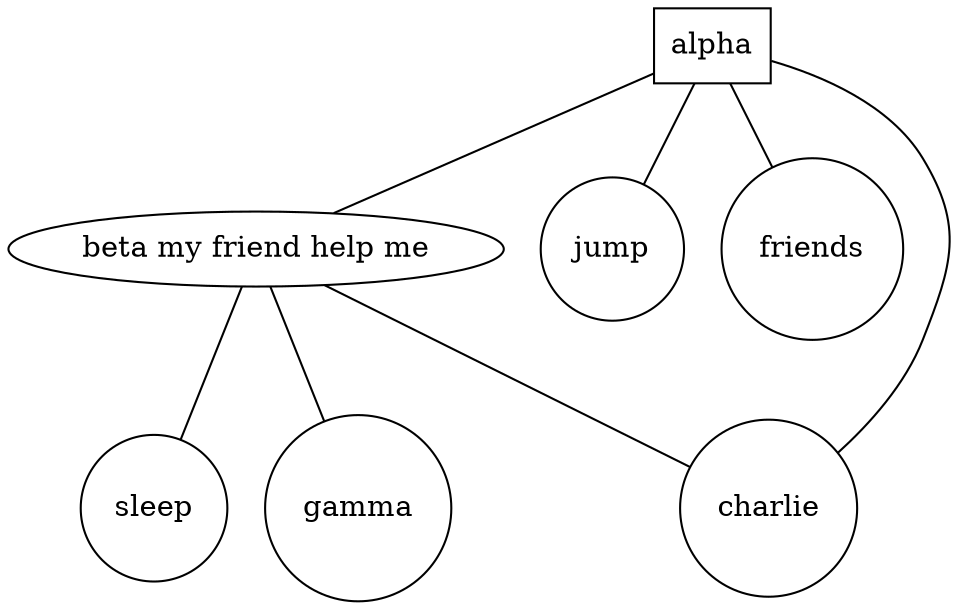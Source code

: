 graph { _2c1743a391305fbf367df8e4f069f9f9 [label="alpha" shape="box"];
_0b84ab823dd13cc9bbfcb77e31a8829b [label="beta my friend help me" shape="ellipse"];
_0b84ab823dd13cc9bbfcb77e31a8829b -- _c9fab33e9458412c527c3fe8a13ee37d;
_2c1743a391305fbf367df8e4f069f9f9 -- _ba535ef5a9f7b8bc875812bb081286bb;
_2c1743a391305fbf367df8e4f069f9f9 -- _28f20a02bf8a021fab4fcec48afb584e;
_2c1743a391305fbf367df8e4f069f9f9 -- _bf779e0933a882808585d19455cd7937;
_0b84ab823dd13cc9bbfcb77e31a8829b -- _05b048d7242cb7b8b57cfa3b1d65ecea;
_2c1743a391305fbf367df8e4f069f9f9 -- _0b84ab823dd13cc9bbfcb77e31a8829b;
_0b84ab823dd13cc9bbfcb77e31a8829b -- _bf779e0933a882808585d19455cd7937;
_ba535ef5a9f7b8bc875812bb081286bb [label="jump" shape="circle"];
_bf779e0933a882808585d19455cd7937 [label="charlie" shape="circle"];
_28f20a02bf8a021fab4fcec48afb584e [label="friends" shape="circle"];
_05b048d7242cb7b8b57cfa3b1d65ecea [label="gamma" shape="circle"];
_c9fab33e9458412c527c3fe8a13ee37d [label="sleep" shape="circle"];
 }
